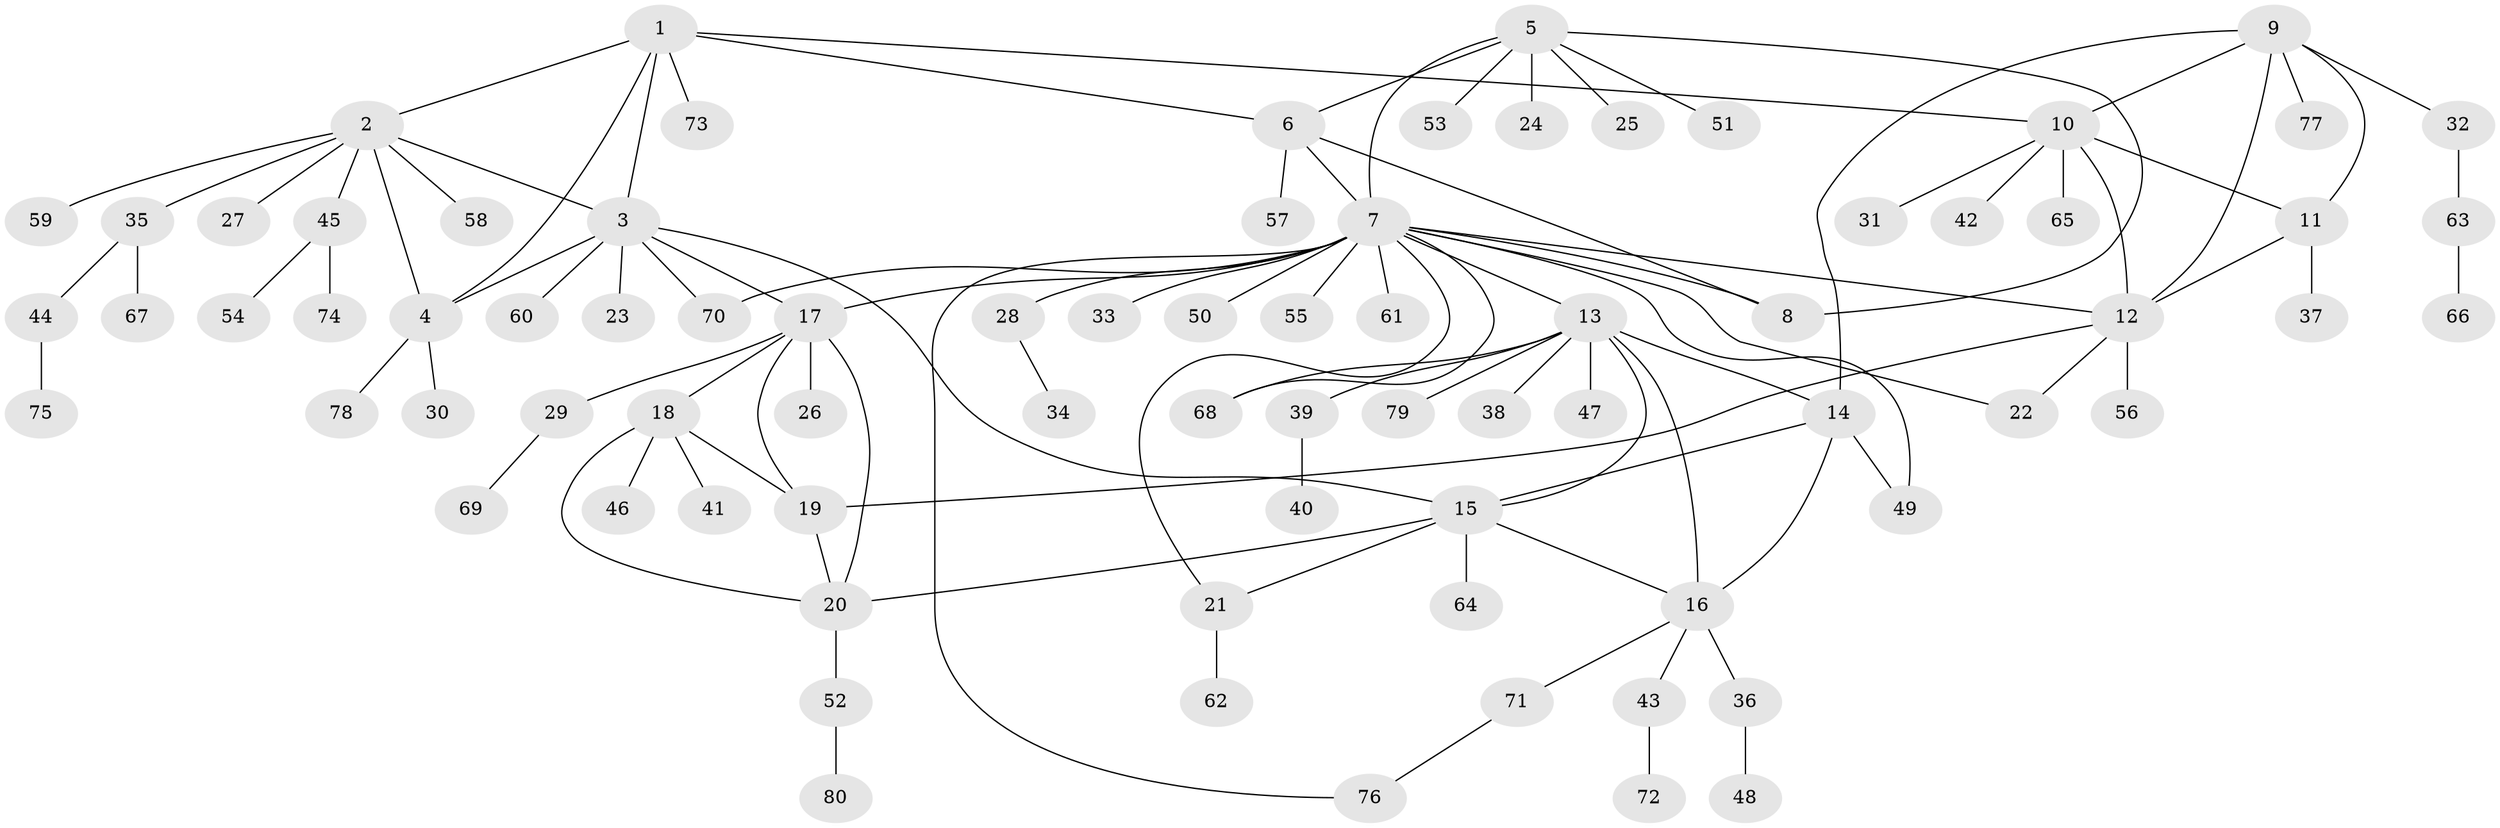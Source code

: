 // Generated by graph-tools (version 1.1) at 2025/54/03/09/25 04:54:28]
// undirected, 80 vertices, 106 edges
graph export_dot {
graph [start="1"]
  node [color=gray90,style=filled];
  1;
  2;
  3;
  4;
  5;
  6;
  7;
  8;
  9;
  10;
  11;
  12;
  13;
  14;
  15;
  16;
  17;
  18;
  19;
  20;
  21;
  22;
  23;
  24;
  25;
  26;
  27;
  28;
  29;
  30;
  31;
  32;
  33;
  34;
  35;
  36;
  37;
  38;
  39;
  40;
  41;
  42;
  43;
  44;
  45;
  46;
  47;
  48;
  49;
  50;
  51;
  52;
  53;
  54;
  55;
  56;
  57;
  58;
  59;
  60;
  61;
  62;
  63;
  64;
  65;
  66;
  67;
  68;
  69;
  70;
  71;
  72;
  73;
  74;
  75;
  76;
  77;
  78;
  79;
  80;
  1 -- 2;
  1 -- 3;
  1 -- 4;
  1 -- 6;
  1 -- 10;
  1 -- 73;
  2 -- 3;
  2 -- 4;
  2 -- 27;
  2 -- 35;
  2 -- 45;
  2 -- 58;
  2 -- 59;
  3 -- 4;
  3 -- 15;
  3 -- 17;
  3 -- 23;
  3 -- 60;
  3 -- 70;
  4 -- 30;
  4 -- 78;
  5 -- 6;
  5 -- 7;
  5 -- 8;
  5 -- 24;
  5 -- 25;
  5 -- 51;
  5 -- 53;
  6 -- 7;
  6 -- 8;
  6 -- 57;
  7 -- 8;
  7 -- 12;
  7 -- 13;
  7 -- 17;
  7 -- 21;
  7 -- 22;
  7 -- 28;
  7 -- 33;
  7 -- 49;
  7 -- 50;
  7 -- 55;
  7 -- 61;
  7 -- 68;
  7 -- 70;
  7 -- 76;
  9 -- 10;
  9 -- 11;
  9 -- 12;
  9 -- 14;
  9 -- 32;
  9 -- 77;
  10 -- 11;
  10 -- 12;
  10 -- 31;
  10 -- 42;
  10 -- 65;
  11 -- 12;
  11 -- 37;
  12 -- 19;
  12 -- 22;
  12 -- 56;
  13 -- 14;
  13 -- 15;
  13 -- 16;
  13 -- 38;
  13 -- 39;
  13 -- 47;
  13 -- 68;
  13 -- 79;
  14 -- 15;
  14 -- 16;
  14 -- 49;
  15 -- 16;
  15 -- 20;
  15 -- 21;
  15 -- 64;
  16 -- 36;
  16 -- 43;
  16 -- 71;
  17 -- 18;
  17 -- 19;
  17 -- 20;
  17 -- 26;
  17 -- 29;
  18 -- 19;
  18 -- 20;
  18 -- 41;
  18 -- 46;
  19 -- 20;
  20 -- 52;
  21 -- 62;
  28 -- 34;
  29 -- 69;
  32 -- 63;
  35 -- 44;
  35 -- 67;
  36 -- 48;
  39 -- 40;
  43 -- 72;
  44 -- 75;
  45 -- 54;
  45 -- 74;
  52 -- 80;
  63 -- 66;
  71 -- 76;
}
